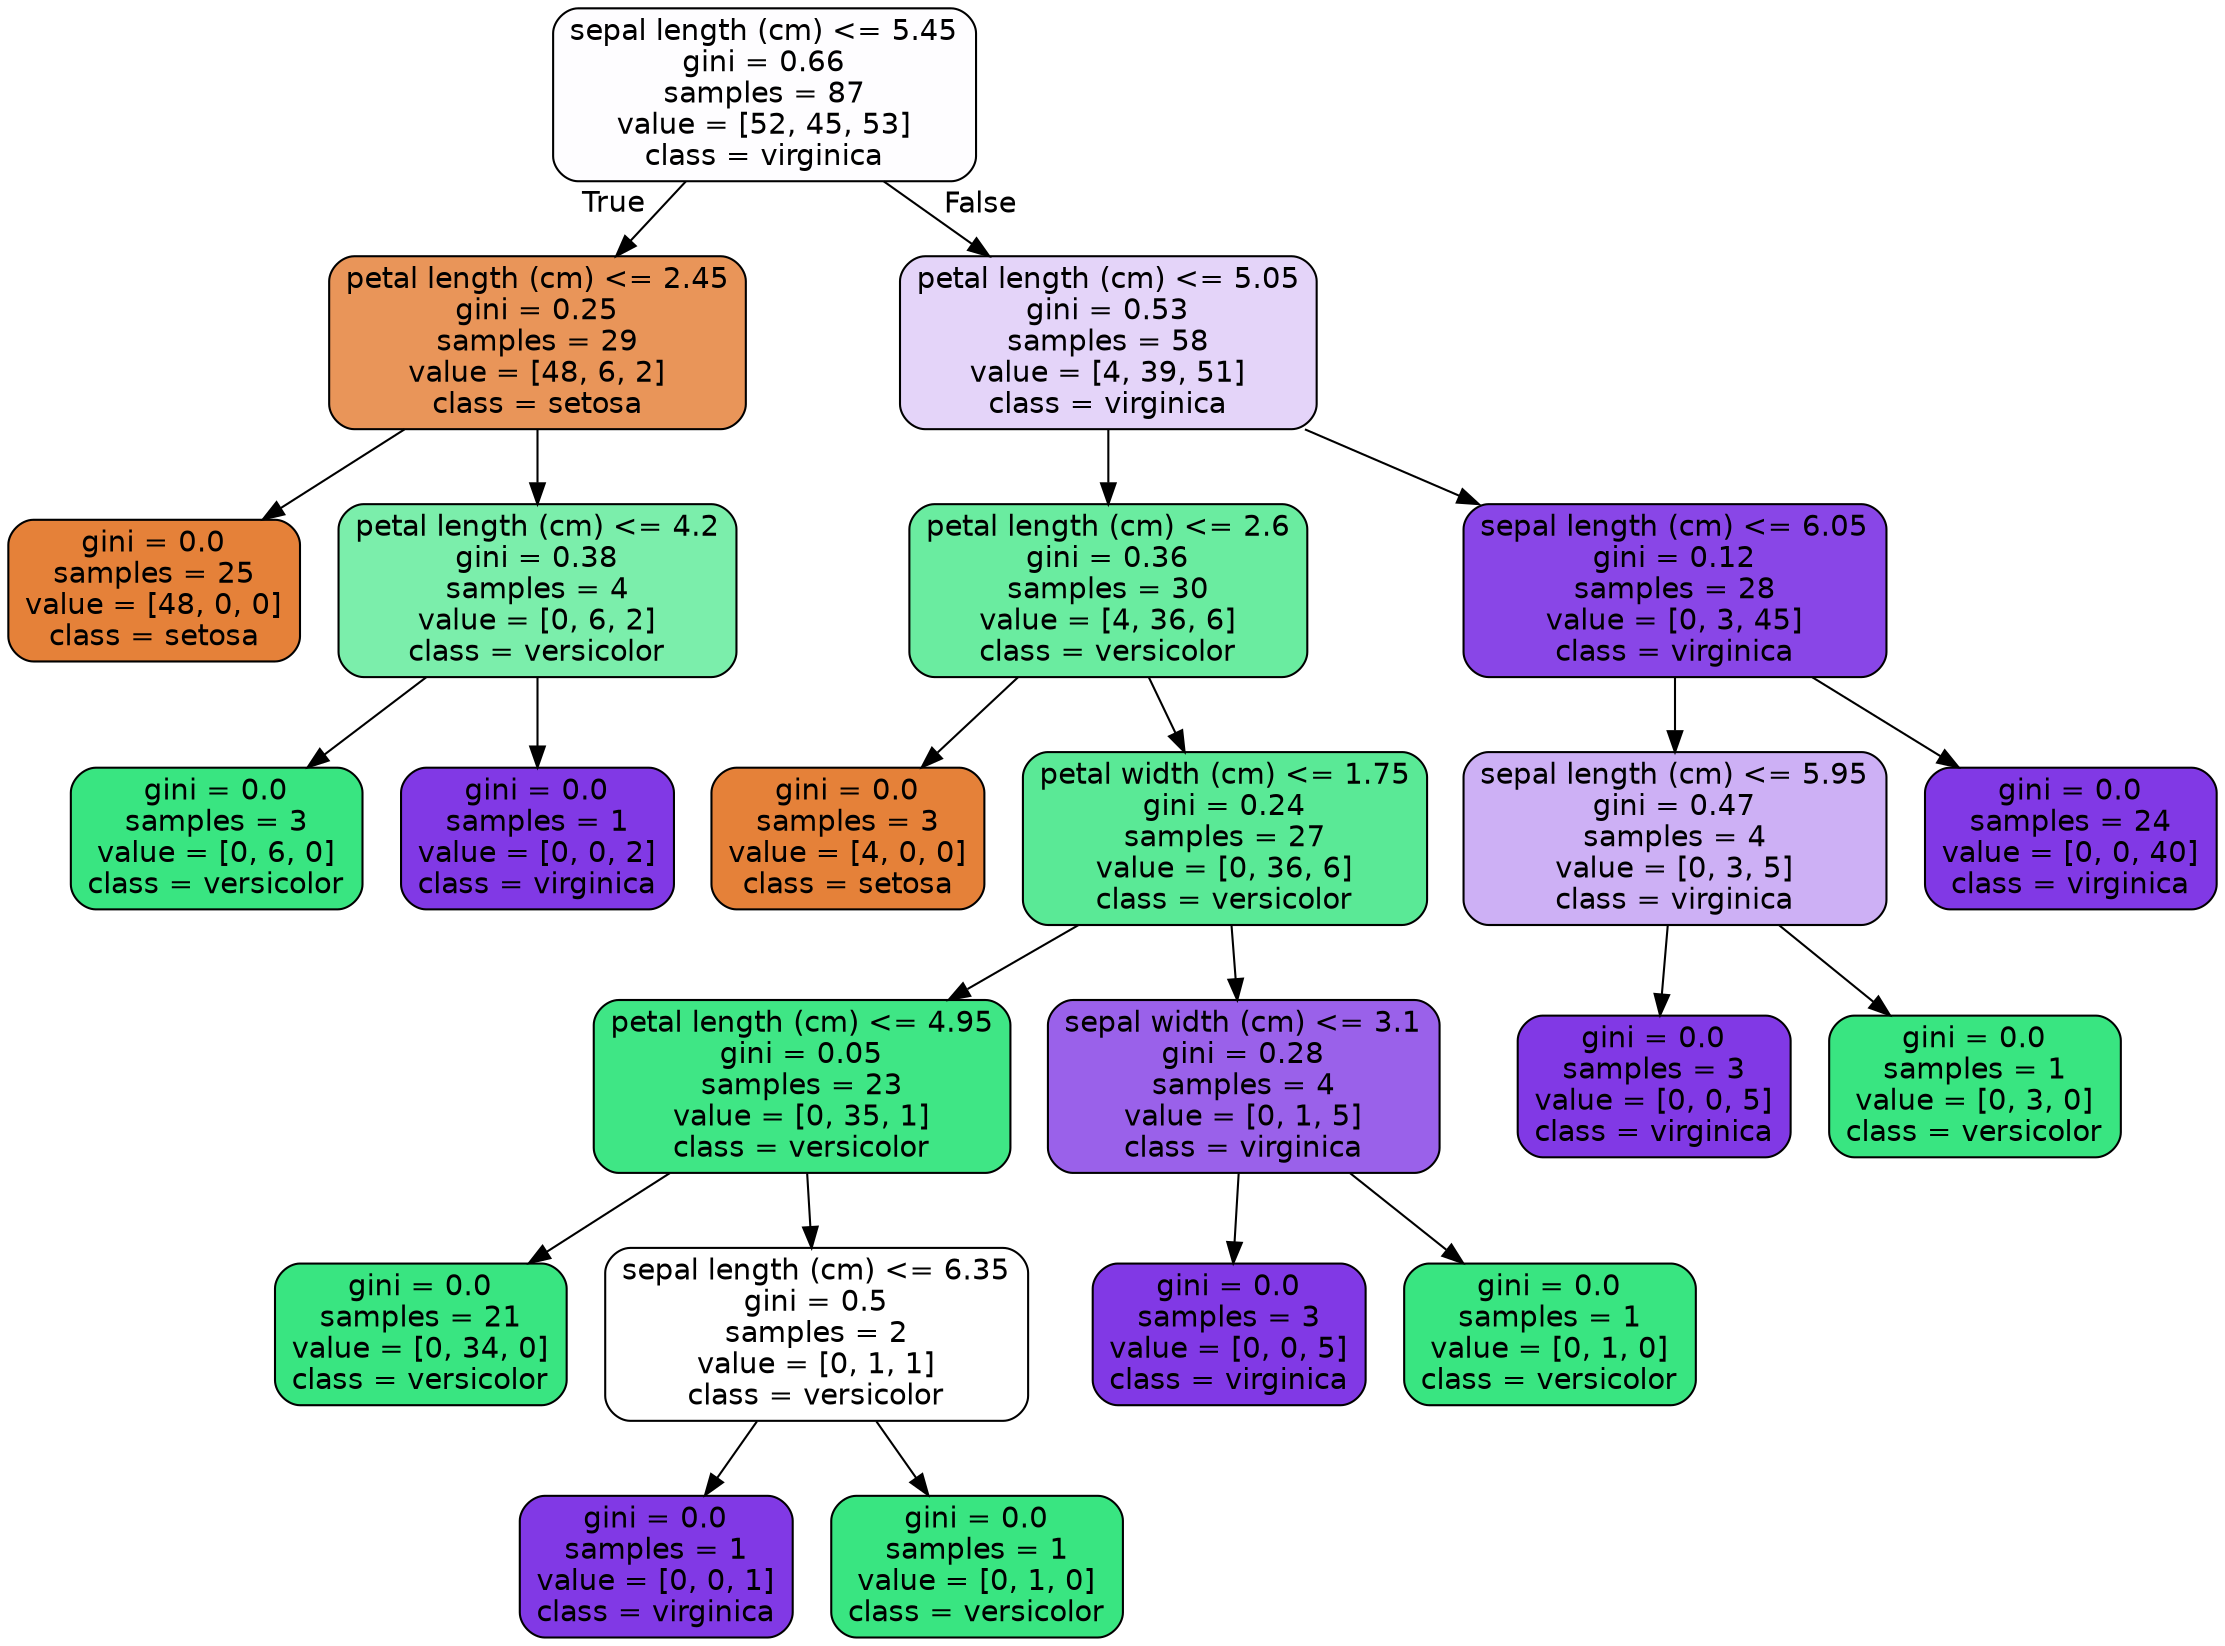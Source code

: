 digraph Tree {
node [shape=box, style="filled, rounded", color="black", fontname="helvetica"] ;
edge [fontname="helvetica"] ;
0 [label="sepal length (cm) <= 5.45\ngini = 0.66\nsamples = 87\nvalue = [52, 45, 53]\nclass = virginica", fillcolor="#fefdff"] ;
1 [label="petal length (cm) <= 2.45\ngini = 0.25\nsamples = 29\nvalue = [48, 6, 2]\nclass = setosa", fillcolor="#e99559"] ;
0 -> 1 [labeldistance=2.5, labelangle=45, headlabel="True"] ;
2 [label="gini = 0.0\nsamples = 25\nvalue = [48, 0, 0]\nclass = setosa", fillcolor="#e58139"] ;
1 -> 2 ;
3 [label="petal length (cm) <= 4.2\ngini = 0.38\nsamples = 4\nvalue = [0, 6, 2]\nclass = versicolor", fillcolor="#7beeab"] ;
1 -> 3 ;
4 [label="gini = 0.0\nsamples = 3\nvalue = [0, 6, 0]\nclass = versicolor", fillcolor="#39e581"] ;
3 -> 4 ;
5 [label="gini = 0.0\nsamples = 1\nvalue = [0, 0, 2]\nclass = virginica", fillcolor="#8139e5"] ;
3 -> 5 ;
6 [label="petal length (cm) <= 5.05\ngini = 0.53\nsamples = 58\nvalue = [4, 39, 51]\nclass = virginica", fillcolor="#e4d4f9"] ;
0 -> 6 [labeldistance=2.5, labelangle=-45, headlabel="False"] ;
7 [label="petal length (cm) <= 2.6\ngini = 0.36\nsamples = 30\nvalue = [4, 36, 6]\nclass = versicolor", fillcolor="#6aeca0"] ;
6 -> 7 ;
8 [label="gini = 0.0\nsamples = 3\nvalue = [4, 0, 0]\nclass = setosa", fillcolor="#e58139"] ;
7 -> 8 ;
9 [label="petal width (cm) <= 1.75\ngini = 0.24\nsamples = 27\nvalue = [0, 36, 6]\nclass = versicolor", fillcolor="#5ae996"] ;
7 -> 9 ;
10 [label="petal length (cm) <= 4.95\ngini = 0.05\nsamples = 23\nvalue = [0, 35, 1]\nclass = versicolor", fillcolor="#3fe685"] ;
9 -> 10 ;
11 [label="gini = 0.0\nsamples = 21\nvalue = [0, 34, 0]\nclass = versicolor", fillcolor="#39e581"] ;
10 -> 11 ;
12 [label="sepal length (cm) <= 6.35\ngini = 0.5\nsamples = 2\nvalue = [0, 1, 1]\nclass = versicolor", fillcolor="#ffffff"] ;
10 -> 12 ;
13 [label="gini = 0.0\nsamples = 1\nvalue = [0, 0, 1]\nclass = virginica", fillcolor="#8139e5"] ;
12 -> 13 ;
14 [label="gini = 0.0\nsamples = 1\nvalue = [0, 1, 0]\nclass = versicolor", fillcolor="#39e581"] ;
12 -> 14 ;
15 [label="sepal width (cm) <= 3.1\ngini = 0.28\nsamples = 4\nvalue = [0, 1, 5]\nclass = virginica", fillcolor="#9a61ea"] ;
9 -> 15 ;
16 [label="gini = 0.0\nsamples = 3\nvalue = [0, 0, 5]\nclass = virginica", fillcolor="#8139e5"] ;
15 -> 16 ;
17 [label="gini = 0.0\nsamples = 1\nvalue = [0, 1, 0]\nclass = versicolor", fillcolor="#39e581"] ;
15 -> 17 ;
18 [label="sepal length (cm) <= 6.05\ngini = 0.12\nsamples = 28\nvalue = [0, 3, 45]\nclass = virginica", fillcolor="#8946e7"] ;
6 -> 18 ;
19 [label="sepal length (cm) <= 5.95\ngini = 0.47\nsamples = 4\nvalue = [0, 3, 5]\nclass = virginica", fillcolor="#cdb0f5"] ;
18 -> 19 ;
20 [label="gini = 0.0\nsamples = 3\nvalue = [0, 0, 5]\nclass = virginica", fillcolor="#8139e5"] ;
19 -> 20 ;
21 [label="gini = 0.0\nsamples = 1\nvalue = [0, 3, 0]\nclass = versicolor", fillcolor="#39e581"] ;
19 -> 21 ;
22 [label="gini = 0.0\nsamples = 24\nvalue = [0, 0, 40]\nclass = virginica", fillcolor="#8139e5"] ;
18 -> 22 ;
}